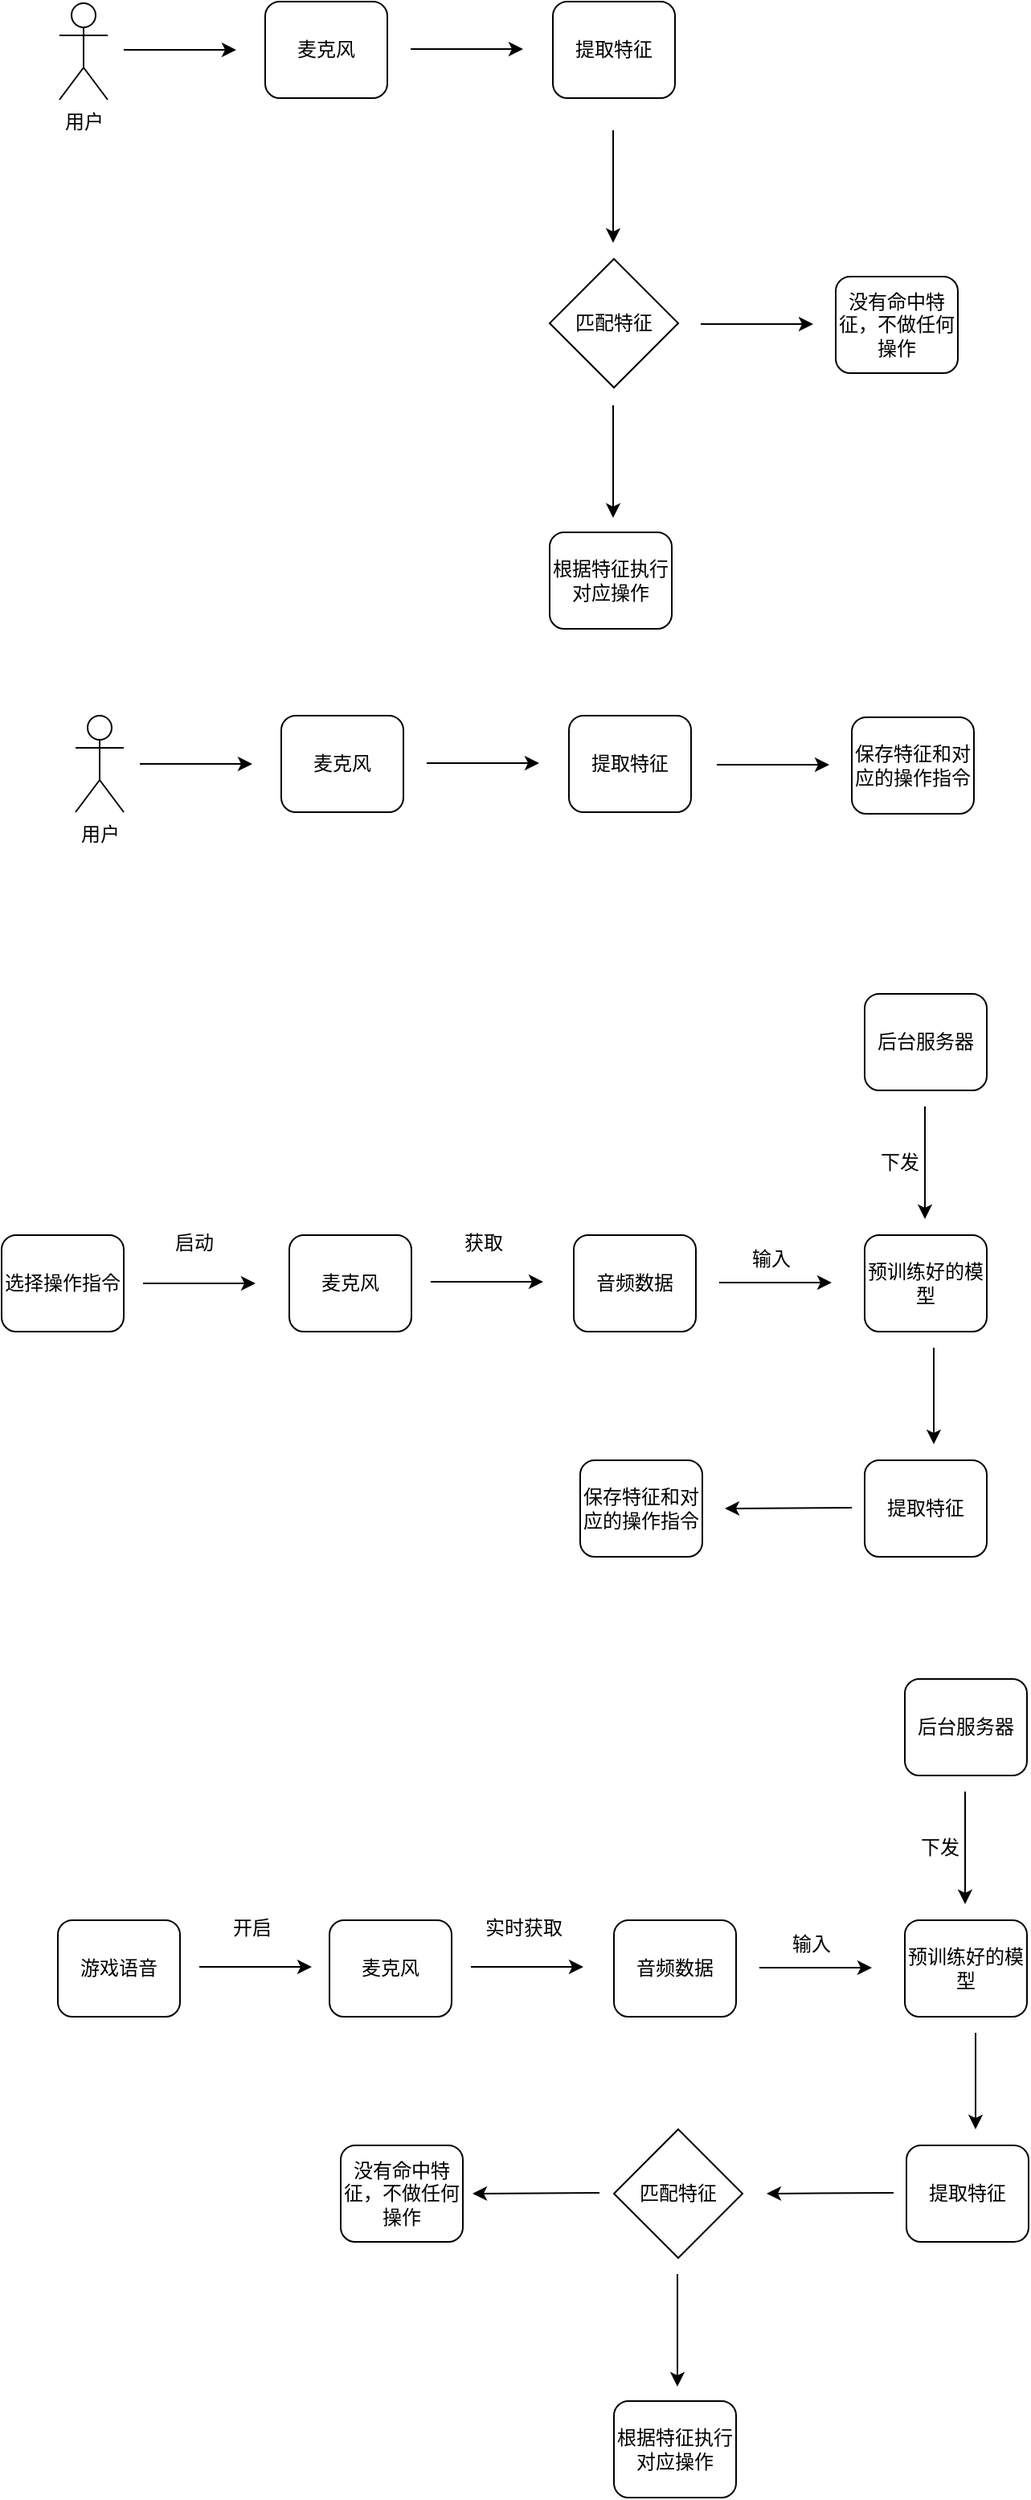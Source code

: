 <mxfile version="20.1.1" type="github">
  <diagram id="q1it15vbxy3ypVRztykm" name="Page-1">
    <mxGraphModel dx="2062" dy="2227" grid="1" gridSize="10" guides="1" tooltips="1" connect="1" arrows="1" fold="1" page="1" pageScale="1" pageWidth="827" pageHeight="1169" math="0" shadow="0">
      <root>
        <mxCell id="0" />
        <mxCell id="1" parent="0" />
        <mxCell id="-1hHyc9CwYZv1Ty0WL7s-1" value="用户" style="shape=umlActor;verticalLabelPosition=bottom;verticalAlign=top;html=1;outlineConnect=0;" vertex="1" parent="1">
          <mxGeometry x="56" y="-255" width="30" height="60" as="geometry" />
        </mxCell>
        <mxCell id="-1hHyc9CwYZv1Ty0WL7s-3" value="" style="endArrow=classic;html=1;rounded=0;" edge="1" parent="1">
          <mxGeometry width="50" height="50" relative="1" as="geometry">
            <mxPoint x="96" y="-226" as="sourcePoint" />
            <mxPoint x="166" y="-226" as="targetPoint" />
          </mxGeometry>
        </mxCell>
        <mxCell id="-1hHyc9CwYZv1Ty0WL7s-5" value="麦克风" style="rounded=1;whiteSpace=wrap;html=1;" vertex="1" parent="1">
          <mxGeometry x="184" y="-256" width="76" height="60" as="geometry" />
        </mxCell>
        <mxCell id="-1hHyc9CwYZv1Ty0WL7s-8" value="" style="endArrow=classic;html=1;rounded=0;" edge="1" parent="1">
          <mxGeometry width="50" height="50" relative="1" as="geometry">
            <mxPoint x="274.5" y="-226.5" as="sourcePoint" />
            <mxPoint x="344.5" y="-226.5" as="targetPoint" />
          </mxGeometry>
        </mxCell>
        <mxCell id="-1hHyc9CwYZv1Ty0WL7s-9" value="没有命中特征，不做任何操作" style="rounded=1;whiteSpace=wrap;html=1;" vertex="1" parent="1">
          <mxGeometry x="539" y="-85" width="76" height="60" as="geometry" />
        </mxCell>
        <mxCell id="-1hHyc9CwYZv1Ty0WL7s-12" value="" style="endArrow=classic;html=1;rounded=0;" edge="1" parent="1">
          <mxGeometry width="50" height="50" relative="1" as="geometry">
            <mxPoint x="455" y="-55.5" as="sourcePoint" />
            <mxPoint x="525" y="-55.5" as="targetPoint" />
          </mxGeometry>
        </mxCell>
        <mxCell id="-1hHyc9CwYZv1Ty0WL7s-14" value="" style="endArrow=classic;html=1;rounded=0;" edge="1" parent="1">
          <mxGeometry width="50" height="50" relative="1" as="geometry">
            <mxPoint x="400.5" y="-176" as="sourcePoint" />
            <mxPoint x="400.5" y="-106" as="targetPoint" />
          </mxGeometry>
        </mxCell>
        <mxCell id="-1hHyc9CwYZv1Ty0WL7s-16" value="匹配特征" style="rhombus;whiteSpace=wrap;html=1;" vertex="1" parent="1">
          <mxGeometry x="361" y="-96" width="80" height="80" as="geometry" />
        </mxCell>
        <mxCell id="-1hHyc9CwYZv1Ty0WL7s-19" value="提取特征" style="rounded=1;whiteSpace=wrap;html=1;" vertex="1" parent="1">
          <mxGeometry x="363" y="-256" width="76" height="60" as="geometry" />
        </mxCell>
        <mxCell id="-1hHyc9CwYZv1Ty0WL7s-20" value="" style="endArrow=classic;html=1;rounded=0;" edge="1" parent="1">
          <mxGeometry width="50" height="50" relative="1" as="geometry">
            <mxPoint x="400.5" y="-5" as="sourcePoint" />
            <mxPoint x="400.5" y="65" as="targetPoint" />
          </mxGeometry>
        </mxCell>
        <mxCell id="-1hHyc9CwYZv1Ty0WL7s-21" value="根据特征执行对应操作" style="rounded=1;whiteSpace=wrap;html=1;" vertex="1" parent="1">
          <mxGeometry x="361" y="74" width="76" height="60" as="geometry" />
        </mxCell>
        <mxCell id="-1hHyc9CwYZv1Ty0WL7s-23" value="用户" style="shape=umlActor;verticalLabelPosition=bottom;verticalAlign=top;html=1;outlineConnect=0;" vertex="1" parent="1">
          <mxGeometry x="66" y="188" width="30" height="60" as="geometry" />
        </mxCell>
        <mxCell id="-1hHyc9CwYZv1Ty0WL7s-24" value="" style="endArrow=classic;html=1;rounded=0;" edge="1" parent="1">
          <mxGeometry width="50" height="50" relative="1" as="geometry">
            <mxPoint x="106" y="218" as="sourcePoint" />
            <mxPoint x="176" y="218" as="targetPoint" />
          </mxGeometry>
        </mxCell>
        <mxCell id="-1hHyc9CwYZv1Ty0WL7s-25" value="麦克风" style="rounded=1;whiteSpace=wrap;html=1;" vertex="1" parent="1">
          <mxGeometry x="194" y="188" width="76" height="60" as="geometry" />
        </mxCell>
        <mxCell id="-1hHyc9CwYZv1Ty0WL7s-26" value="" style="endArrow=classic;html=1;rounded=0;" edge="1" parent="1">
          <mxGeometry width="50" height="50" relative="1" as="geometry">
            <mxPoint x="284.5" y="217.5" as="sourcePoint" />
            <mxPoint x="354.5" y="217.5" as="targetPoint" />
          </mxGeometry>
        </mxCell>
        <mxCell id="-1hHyc9CwYZv1Ty0WL7s-27" value="提取特征" style="rounded=1;whiteSpace=wrap;html=1;" vertex="1" parent="1">
          <mxGeometry x="373" y="188" width="76" height="60" as="geometry" />
        </mxCell>
        <mxCell id="-1hHyc9CwYZv1Ty0WL7s-29" value="保存特征和对应的操作指令" style="rounded=1;whiteSpace=wrap;html=1;" vertex="1" parent="1">
          <mxGeometry x="549" y="189" width="76" height="60" as="geometry" />
        </mxCell>
        <mxCell id="-1hHyc9CwYZv1Ty0WL7s-30" value="" style="endArrow=classic;html=1;rounded=0;" edge="1" parent="1">
          <mxGeometry width="50" height="50" relative="1" as="geometry">
            <mxPoint x="465" y="218.5" as="sourcePoint" />
            <mxPoint x="535" y="218.5" as="targetPoint" />
          </mxGeometry>
        </mxCell>
        <mxCell id="-1hHyc9CwYZv1Ty0WL7s-31" value="后台服务器" style="rounded=1;whiteSpace=wrap;html=1;" vertex="1" parent="1">
          <mxGeometry x="557" y="361" width="76" height="60" as="geometry" />
        </mxCell>
        <mxCell id="-1hHyc9CwYZv1Ty0WL7s-32" value="" style="endArrow=classic;html=1;rounded=0;" edge="1" parent="1">
          <mxGeometry width="50" height="50" relative="1" as="geometry">
            <mxPoint x="594.5" y="431" as="sourcePoint" />
            <mxPoint x="594.5" y="501" as="targetPoint" />
          </mxGeometry>
        </mxCell>
        <mxCell id="-1hHyc9CwYZv1Ty0WL7s-33" value="预训练好的模型" style="rounded=1;whiteSpace=wrap;html=1;" vertex="1" parent="1">
          <mxGeometry x="557" y="511" width="76" height="60" as="geometry" />
        </mxCell>
        <mxCell id="-1hHyc9CwYZv1Ty0WL7s-36" value="音频数据" style="rounded=1;whiteSpace=wrap;html=1;" vertex="1" parent="1">
          <mxGeometry x="376" y="511" width="76" height="60" as="geometry" />
        </mxCell>
        <mxCell id="-1hHyc9CwYZv1Ty0WL7s-37" value="" style="endArrow=classic;html=1;rounded=0;" edge="1" parent="1">
          <mxGeometry width="50" height="50" relative="1" as="geometry">
            <mxPoint x="466.5" y="540.5" as="sourcePoint" />
            <mxPoint x="536.5" y="540.5" as="targetPoint" />
          </mxGeometry>
        </mxCell>
        <mxCell id="-1hHyc9CwYZv1Ty0WL7s-38" value="提取特征" style="rounded=1;whiteSpace=wrap;html=1;" vertex="1" parent="1">
          <mxGeometry x="557" y="651" width="76" height="60" as="geometry" />
        </mxCell>
        <mxCell id="-1hHyc9CwYZv1Ty0WL7s-39" value="" style="endArrow=classic;html=1;rounded=0;" edge="1" parent="1">
          <mxGeometry width="50" height="50" relative="1" as="geometry">
            <mxPoint x="600" y="581" as="sourcePoint" />
            <mxPoint x="600" y="641" as="targetPoint" />
          </mxGeometry>
        </mxCell>
        <mxCell id="-1hHyc9CwYZv1Ty0WL7s-40" value="下发" style="text;html=1;strokeColor=none;fillColor=none;align=center;verticalAlign=middle;whiteSpace=wrap;rounded=0;" vertex="1" parent="1">
          <mxGeometry x="549" y="451" width="60" height="30" as="geometry" />
        </mxCell>
        <mxCell id="-1hHyc9CwYZv1Ty0WL7s-41" value="输入" style="text;html=1;strokeColor=none;fillColor=none;align=center;verticalAlign=middle;whiteSpace=wrap;rounded=0;" vertex="1" parent="1">
          <mxGeometry x="469" y="511" width="60" height="30" as="geometry" />
        </mxCell>
        <mxCell id="-1hHyc9CwYZv1Ty0WL7s-42" value="选择操作指令" style="rounded=1;whiteSpace=wrap;html=1;" vertex="1" parent="1">
          <mxGeometry x="20" y="511" width="76" height="60" as="geometry" />
        </mxCell>
        <mxCell id="-1hHyc9CwYZv1Ty0WL7s-44" value="" style="endArrow=classic;html=1;rounded=0;" edge="1" parent="1">
          <mxGeometry width="50" height="50" relative="1" as="geometry">
            <mxPoint x="108" y="541" as="sourcePoint" />
            <mxPoint x="178" y="541" as="targetPoint" />
          </mxGeometry>
        </mxCell>
        <mxCell id="-1hHyc9CwYZv1Ty0WL7s-45" value="麦克风" style="rounded=1;whiteSpace=wrap;html=1;" vertex="1" parent="1">
          <mxGeometry x="199" y="511" width="76" height="60" as="geometry" />
        </mxCell>
        <mxCell id="-1hHyc9CwYZv1Ty0WL7s-46" value="" style="endArrow=classic;html=1;rounded=0;" edge="1" parent="1">
          <mxGeometry width="50" height="50" relative="1" as="geometry">
            <mxPoint x="287" y="540" as="sourcePoint" />
            <mxPoint x="357" y="540" as="targetPoint" />
          </mxGeometry>
        </mxCell>
        <mxCell id="-1hHyc9CwYZv1Ty0WL7s-48" value="启动" style="text;html=1;strokeColor=none;fillColor=none;align=center;verticalAlign=middle;whiteSpace=wrap;rounded=0;" vertex="1" parent="1">
          <mxGeometry x="110" y="501" width="60" height="30" as="geometry" />
        </mxCell>
        <mxCell id="-1hHyc9CwYZv1Ty0WL7s-49" value="获取" style="text;html=1;strokeColor=none;fillColor=none;align=center;verticalAlign=middle;whiteSpace=wrap;rounded=0;" vertex="1" parent="1">
          <mxGeometry x="290" y="501" width="60" height="30" as="geometry" />
        </mxCell>
        <mxCell id="-1hHyc9CwYZv1Ty0WL7s-52" value="" style="endArrow=classic;html=1;rounded=0;" edge="1" parent="1">
          <mxGeometry width="50" height="50" relative="1" as="geometry">
            <mxPoint x="549" y="680.5" as="sourcePoint" />
            <mxPoint x="470" y="681" as="targetPoint" />
          </mxGeometry>
        </mxCell>
        <mxCell id="-1hHyc9CwYZv1Ty0WL7s-53" value="保存特征和对应的操作指令" style="rounded=1;whiteSpace=wrap;html=1;" vertex="1" parent="1">
          <mxGeometry x="380" y="651" width="76" height="60" as="geometry" />
        </mxCell>
        <mxCell id="-1hHyc9CwYZv1Ty0WL7s-55" value="后台服务器" style="rounded=1;whiteSpace=wrap;html=1;" vertex="1" parent="1">
          <mxGeometry x="582" y="787" width="76" height="60" as="geometry" />
        </mxCell>
        <mxCell id="-1hHyc9CwYZv1Ty0WL7s-56" value="" style="endArrow=classic;html=1;rounded=0;" edge="1" parent="1">
          <mxGeometry width="50" height="50" relative="1" as="geometry">
            <mxPoint x="619.5" y="857" as="sourcePoint" />
            <mxPoint x="619.5" y="927" as="targetPoint" />
          </mxGeometry>
        </mxCell>
        <mxCell id="-1hHyc9CwYZv1Ty0WL7s-57" value="预训练好的模型" style="rounded=1;whiteSpace=wrap;html=1;" vertex="1" parent="1">
          <mxGeometry x="582" y="937" width="76" height="60" as="geometry" />
        </mxCell>
        <mxCell id="-1hHyc9CwYZv1Ty0WL7s-58" value="音频数据" style="rounded=1;whiteSpace=wrap;html=1;" vertex="1" parent="1">
          <mxGeometry x="401" y="937" width="76" height="60" as="geometry" />
        </mxCell>
        <mxCell id="-1hHyc9CwYZv1Ty0WL7s-59" value="" style="endArrow=classic;html=1;rounded=0;" edge="1" parent="1">
          <mxGeometry width="50" height="50" relative="1" as="geometry">
            <mxPoint x="491.5" y="966.5" as="sourcePoint" />
            <mxPoint x="561.5" y="966.5" as="targetPoint" />
          </mxGeometry>
        </mxCell>
        <mxCell id="-1hHyc9CwYZv1Ty0WL7s-60" value="下发" style="text;html=1;strokeColor=none;fillColor=none;align=center;verticalAlign=middle;whiteSpace=wrap;rounded=0;" vertex="1" parent="1">
          <mxGeometry x="574" y="877" width="60" height="30" as="geometry" />
        </mxCell>
        <mxCell id="-1hHyc9CwYZv1Ty0WL7s-61" value="输入" style="text;html=1;strokeColor=none;fillColor=none;align=center;verticalAlign=middle;whiteSpace=wrap;rounded=0;" vertex="1" parent="1">
          <mxGeometry x="494" y="937" width="60" height="30" as="geometry" />
        </mxCell>
        <mxCell id="-1hHyc9CwYZv1Ty0WL7s-62" value="麦克风" style="rounded=1;whiteSpace=wrap;html=1;" vertex="1" parent="1">
          <mxGeometry x="224" y="937" width="76" height="60" as="geometry" />
        </mxCell>
        <mxCell id="-1hHyc9CwYZv1Ty0WL7s-63" value="" style="endArrow=classic;html=1;rounded=0;" edge="1" parent="1">
          <mxGeometry width="50" height="50" relative="1" as="geometry">
            <mxPoint x="312" y="966" as="sourcePoint" />
            <mxPoint x="382" y="966" as="targetPoint" />
          </mxGeometry>
        </mxCell>
        <mxCell id="-1hHyc9CwYZv1Ty0WL7s-64" value="实时获取" style="text;html=1;strokeColor=none;fillColor=none;align=center;verticalAlign=middle;whiteSpace=wrap;rounded=0;" vertex="1" parent="1">
          <mxGeometry x="315" y="927" width="60" height="30" as="geometry" />
        </mxCell>
        <mxCell id="-1hHyc9CwYZv1Ty0WL7s-65" value="游戏语音" style="rounded=1;whiteSpace=wrap;html=1;" vertex="1" parent="1">
          <mxGeometry x="55" y="937" width="76" height="60" as="geometry" />
        </mxCell>
        <mxCell id="-1hHyc9CwYZv1Ty0WL7s-66" value="" style="endArrow=classic;html=1;rounded=0;" edge="1" parent="1">
          <mxGeometry width="50" height="50" relative="1" as="geometry">
            <mxPoint x="143" y="966" as="sourcePoint" />
            <mxPoint x="213" y="966" as="targetPoint" />
          </mxGeometry>
        </mxCell>
        <mxCell id="-1hHyc9CwYZv1Ty0WL7s-67" value="开启" style="text;html=1;strokeColor=none;fillColor=none;align=center;verticalAlign=middle;whiteSpace=wrap;rounded=0;" vertex="1" parent="1">
          <mxGeometry x="146" y="927" width="60" height="30" as="geometry" />
        </mxCell>
        <mxCell id="-1hHyc9CwYZv1Ty0WL7s-68" value="提取特征" style="rounded=1;whiteSpace=wrap;html=1;" vertex="1" parent="1">
          <mxGeometry x="583" y="1077" width="76" height="60" as="geometry" />
        </mxCell>
        <mxCell id="-1hHyc9CwYZv1Ty0WL7s-69" value="" style="endArrow=classic;html=1;rounded=0;" edge="1" parent="1">
          <mxGeometry width="50" height="50" relative="1" as="geometry">
            <mxPoint x="626" y="1007" as="sourcePoint" />
            <mxPoint x="626" y="1067" as="targetPoint" />
          </mxGeometry>
        </mxCell>
        <mxCell id="-1hHyc9CwYZv1Ty0WL7s-70" value="" style="endArrow=classic;html=1;rounded=0;" edge="1" parent="1">
          <mxGeometry width="50" height="50" relative="1" as="geometry">
            <mxPoint x="575" y="1106.5" as="sourcePoint" />
            <mxPoint x="496" y="1107" as="targetPoint" />
          </mxGeometry>
        </mxCell>
        <mxCell id="-1hHyc9CwYZv1Ty0WL7s-72" value="匹配特征" style="rhombus;whiteSpace=wrap;html=1;" vertex="1" parent="1">
          <mxGeometry x="401" y="1067" width="80" height="80" as="geometry" />
        </mxCell>
        <mxCell id="-1hHyc9CwYZv1Ty0WL7s-73" value="没有命中特征，不做任何操作" style="rounded=1;whiteSpace=wrap;html=1;" vertex="1" parent="1">
          <mxGeometry x="231" y="1077" width="76" height="60" as="geometry" />
        </mxCell>
        <mxCell id="-1hHyc9CwYZv1Ty0WL7s-77" value="" style="endArrow=classic;html=1;rounded=0;" edge="1" parent="1">
          <mxGeometry width="50" height="50" relative="1" as="geometry">
            <mxPoint x="392" y="1106.5" as="sourcePoint" />
            <mxPoint x="313" y="1107" as="targetPoint" />
          </mxGeometry>
        </mxCell>
        <mxCell id="-1hHyc9CwYZv1Ty0WL7s-78" value="" style="endArrow=classic;html=1;rounded=0;" edge="1" parent="1">
          <mxGeometry width="50" height="50" relative="1" as="geometry">
            <mxPoint x="440.5" y="1157" as="sourcePoint" />
            <mxPoint x="440.5" y="1227" as="targetPoint" />
          </mxGeometry>
        </mxCell>
        <mxCell id="-1hHyc9CwYZv1Ty0WL7s-79" value="根据特征执行对应操作" style="rounded=1;whiteSpace=wrap;html=1;" vertex="1" parent="1">
          <mxGeometry x="401" y="1236" width="76" height="60" as="geometry" />
        </mxCell>
      </root>
    </mxGraphModel>
  </diagram>
</mxfile>
